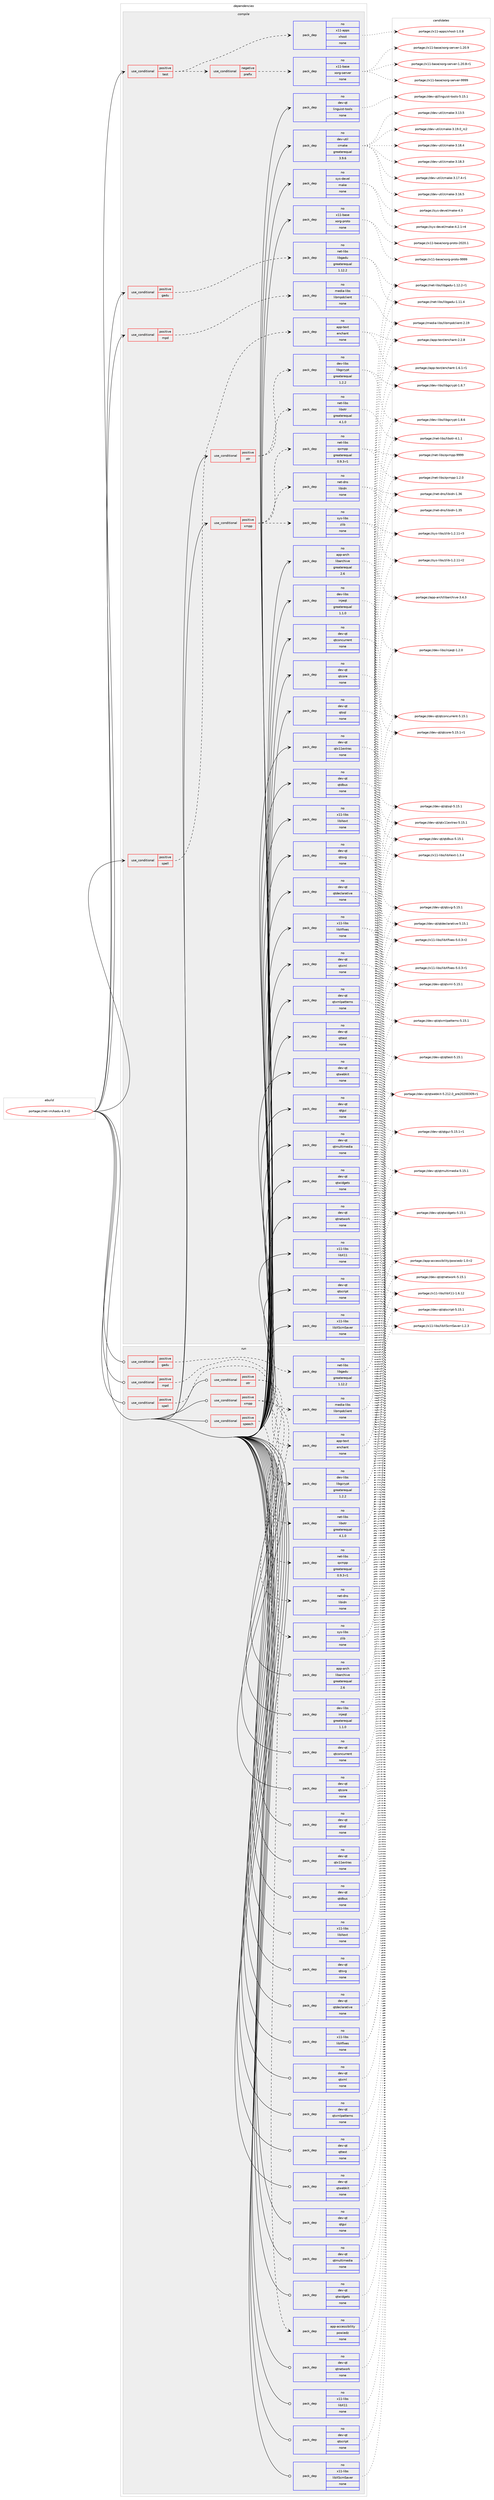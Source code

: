 digraph prolog {

# *************
# Graph options
# *************

newrank=true;
concentrate=true;
compound=true;
graph [rankdir=LR,fontname=Helvetica,fontsize=10,ranksep=1.5];#, ranksep=2.5, nodesep=0.2];
edge  [arrowhead=vee];
node  [fontname=Helvetica,fontsize=10];

# **********
# The ebuild
# **********

subgraph cluster_leftcol {
color=gray;
rank=same;
label=<<i>ebuild</i>>;
id [label="portage://net-im/kadu-4.3-r2", color=red, width=4, href="../net-im/kadu-4.3-r2.svg"];
}

# ****************
# The dependencies
# ****************

subgraph cluster_midcol {
color=gray;
label=<<i>dependencies</i>>;
subgraph cluster_compile {
fillcolor="#eeeeee";
style=filled;
label=<<i>compile</i>>;
subgraph cond730 {
dependency4043 [label=<<TABLE BORDER="0" CELLBORDER="1" CELLSPACING="0" CELLPADDING="4"><TR><TD ROWSPAN="3" CELLPADDING="10">use_conditional</TD></TR><TR><TD>positive</TD></TR><TR><TD>gadu</TD></TR></TABLE>>, shape=none, color=red];
subgraph pack3276 {
dependency4044 [label=<<TABLE BORDER="0" CELLBORDER="1" CELLSPACING="0" CELLPADDING="4" WIDTH="220"><TR><TD ROWSPAN="6" CELLPADDING="30">pack_dep</TD></TR><TR><TD WIDTH="110">no</TD></TR><TR><TD>net-libs</TD></TR><TR><TD>libgadu</TD></TR><TR><TD>greaterequal</TD></TR><TR><TD>1.12.2</TD></TR></TABLE>>, shape=none, color=blue];
}
dependency4043:e -> dependency4044:w [weight=20,style="dashed",arrowhead="vee"];
}
id:e -> dependency4043:w [weight=20,style="solid",arrowhead="vee"];
subgraph cond731 {
dependency4045 [label=<<TABLE BORDER="0" CELLBORDER="1" CELLSPACING="0" CELLPADDING="4"><TR><TD ROWSPAN="3" CELLPADDING="10">use_conditional</TD></TR><TR><TD>positive</TD></TR><TR><TD>mpd</TD></TR></TABLE>>, shape=none, color=red];
subgraph pack3277 {
dependency4046 [label=<<TABLE BORDER="0" CELLBORDER="1" CELLSPACING="0" CELLPADDING="4" WIDTH="220"><TR><TD ROWSPAN="6" CELLPADDING="30">pack_dep</TD></TR><TR><TD WIDTH="110">no</TD></TR><TR><TD>media-libs</TD></TR><TR><TD>libmpdclient</TD></TR><TR><TD>none</TD></TR><TR><TD></TD></TR></TABLE>>, shape=none, color=blue];
}
dependency4045:e -> dependency4046:w [weight=20,style="dashed",arrowhead="vee"];
}
id:e -> dependency4045:w [weight=20,style="solid",arrowhead="vee"];
subgraph cond732 {
dependency4047 [label=<<TABLE BORDER="0" CELLBORDER="1" CELLSPACING="0" CELLPADDING="4"><TR><TD ROWSPAN="3" CELLPADDING="10">use_conditional</TD></TR><TR><TD>positive</TD></TR><TR><TD>otr</TD></TR></TABLE>>, shape=none, color=red];
subgraph pack3278 {
dependency4048 [label=<<TABLE BORDER="0" CELLBORDER="1" CELLSPACING="0" CELLPADDING="4" WIDTH="220"><TR><TD ROWSPAN="6" CELLPADDING="30">pack_dep</TD></TR><TR><TD WIDTH="110">no</TD></TR><TR><TD>dev-libs</TD></TR><TR><TD>libgcrypt</TD></TR><TR><TD>greaterequal</TD></TR><TR><TD>1.2.2</TD></TR></TABLE>>, shape=none, color=blue];
}
dependency4047:e -> dependency4048:w [weight=20,style="dashed",arrowhead="vee"];
subgraph pack3279 {
dependency4049 [label=<<TABLE BORDER="0" CELLBORDER="1" CELLSPACING="0" CELLPADDING="4" WIDTH="220"><TR><TD ROWSPAN="6" CELLPADDING="30">pack_dep</TD></TR><TR><TD WIDTH="110">no</TD></TR><TR><TD>net-libs</TD></TR><TR><TD>libotr</TD></TR><TR><TD>greaterequal</TD></TR><TR><TD>4.1.0</TD></TR></TABLE>>, shape=none, color=blue];
}
dependency4047:e -> dependency4049:w [weight=20,style="dashed",arrowhead="vee"];
}
id:e -> dependency4047:w [weight=20,style="solid",arrowhead="vee"];
subgraph cond733 {
dependency4050 [label=<<TABLE BORDER="0" CELLBORDER="1" CELLSPACING="0" CELLPADDING="4"><TR><TD ROWSPAN="3" CELLPADDING="10">use_conditional</TD></TR><TR><TD>positive</TD></TR><TR><TD>spell</TD></TR></TABLE>>, shape=none, color=red];
subgraph pack3280 {
dependency4051 [label=<<TABLE BORDER="0" CELLBORDER="1" CELLSPACING="0" CELLPADDING="4" WIDTH="220"><TR><TD ROWSPAN="6" CELLPADDING="30">pack_dep</TD></TR><TR><TD WIDTH="110">no</TD></TR><TR><TD>app-text</TD></TR><TR><TD>enchant</TD></TR><TR><TD>none</TD></TR><TR><TD></TD></TR></TABLE>>, shape=none, color=blue];
}
dependency4050:e -> dependency4051:w [weight=20,style="dashed",arrowhead="vee"];
}
id:e -> dependency4050:w [weight=20,style="solid",arrowhead="vee"];
subgraph cond734 {
dependency4052 [label=<<TABLE BORDER="0" CELLBORDER="1" CELLSPACING="0" CELLPADDING="4"><TR><TD ROWSPAN="3" CELLPADDING="10">use_conditional</TD></TR><TR><TD>positive</TD></TR><TR><TD>test</TD></TR></TABLE>>, shape=none, color=red];
subgraph cond735 {
dependency4053 [label=<<TABLE BORDER="0" CELLBORDER="1" CELLSPACING="0" CELLPADDING="4"><TR><TD ROWSPAN="3" CELLPADDING="10">use_conditional</TD></TR><TR><TD>negative</TD></TR><TR><TD>prefix</TD></TR></TABLE>>, shape=none, color=red];
subgraph pack3281 {
dependency4054 [label=<<TABLE BORDER="0" CELLBORDER="1" CELLSPACING="0" CELLPADDING="4" WIDTH="220"><TR><TD ROWSPAN="6" CELLPADDING="30">pack_dep</TD></TR><TR><TD WIDTH="110">no</TD></TR><TR><TD>x11-base</TD></TR><TR><TD>xorg-server</TD></TR><TR><TD>none</TD></TR><TR><TD></TD></TR></TABLE>>, shape=none, color=blue];
}
dependency4053:e -> dependency4054:w [weight=20,style="dashed",arrowhead="vee"];
}
dependency4052:e -> dependency4053:w [weight=20,style="dashed",arrowhead="vee"];
subgraph pack3282 {
dependency4055 [label=<<TABLE BORDER="0" CELLBORDER="1" CELLSPACING="0" CELLPADDING="4" WIDTH="220"><TR><TD ROWSPAN="6" CELLPADDING="30">pack_dep</TD></TR><TR><TD WIDTH="110">no</TD></TR><TR><TD>x11-apps</TD></TR><TR><TD>xhost</TD></TR><TR><TD>none</TD></TR><TR><TD></TD></TR></TABLE>>, shape=none, color=blue];
}
dependency4052:e -> dependency4055:w [weight=20,style="dashed",arrowhead="vee"];
}
id:e -> dependency4052:w [weight=20,style="solid",arrowhead="vee"];
subgraph cond736 {
dependency4056 [label=<<TABLE BORDER="0" CELLBORDER="1" CELLSPACING="0" CELLPADDING="4"><TR><TD ROWSPAN="3" CELLPADDING="10">use_conditional</TD></TR><TR><TD>positive</TD></TR><TR><TD>xmpp</TD></TR></TABLE>>, shape=none, color=red];
subgraph pack3283 {
dependency4057 [label=<<TABLE BORDER="0" CELLBORDER="1" CELLSPACING="0" CELLPADDING="4" WIDTH="220"><TR><TD ROWSPAN="6" CELLPADDING="30">pack_dep</TD></TR><TR><TD WIDTH="110">no</TD></TR><TR><TD>net-dns</TD></TR><TR><TD>libidn</TD></TR><TR><TD>none</TD></TR><TR><TD></TD></TR></TABLE>>, shape=none, color=blue];
}
dependency4056:e -> dependency4057:w [weight=20,style="dashed",arrowhead="vee"];
subgraph pack3284 {
dependency4058 [label=<<TABLE BORDER="0" CELLBORDER="1" CELLSPACING="0" CELLPADDING="4" WIDTH="220"><TR><TD ROWSPAN="6" CELLPADDING="30">pack_dep</TD></TR><TR><TD WIDTH="110">no</TD></TR><TR><TD>net-libs</TD></TR><TR><TD>qxmpp</TD></TR><TR><TD>greaterequal</TD></TR><TR><TD>0.9.3-r1</TD></TR></TABLE>>, shape=none, color=blue];
}
dependency4056:e -> dependency4058:w [weight=20,style="dashed",arrowhead="vee"];
subgraph pack3285 {
dependency4059 [label=<<TABLE BORDER="0" CELLBORDER="1" CELLSPACING="0" CELLPADDING="4" WIDTH="220"><TR><TD ROWSPAN="6" CELLPADDING="30">pack_dep</TD></TR><TR><TD WIDTH="110">no</TD></TR><TR><TD>sys-libs</TD></TR><TR><TD>zlib</TD></TR><TR><TD>none</TD></TR><TR><TD></TD></TR></TABLE>>, shape=none, color=blue];
}
dependency4056:e -> dependency4059:w [weight=20,style="dashed",arrowhead="vee"];
}
id:e -> dependency4056:w [weight=20,style="solid",arrowhead="vee"];
subgraph pack3286 {
dependency4060 [label=<<TABLE BORDER="0" CELLBORDER="1" CELLSPACING="0" CELLPADDING="4" WIDTH="220"><TR><TD ROWSPAN="6" CELLPADDING="30">pack_dep</TD></TR><TR><TD WIDTH="110">no</TD></TR><TR><TD>app-arch</TD></TR><TR><TD>libarchive</TD></TR><TR><TD>greaterequal</TD></TR><TR><TD>2.6</TD></TR></TABLE>>, shape=none, color=blue];
}
id:e -> dependency4060:w [weight=20,style="solid",arrowhead="vee"];
subgraph pack3287 {
dependency4061 [label=<<TABLE BORDER="0" CELLBORDER="1" CELLSPACING="0" CELLPADDING="4" WIDTH="220"><TR><TD ROWSPAN="6" CELLPADDING="30">pack_dep</TD></TR><TR><TD WIDTH="110">no</TD></TR><TR><TD>dev-libs</TD></TR><TR><TD>injeqt</TD></TR><TR><TD>greaterequal</TD></TR><TR><TD>1.1.0</TD></TR></TABLE>>, shape=none, color=blue];
}
id:e -> dependency4061:w [weight=20,style="solid",arrowhead="vee"];
subgraph pack3288 {
dependency4062 [label=<<TABLE BORDER="0" CELLBORDER="1" CELLSPACING="0" CELLPADDING="4" WIDTH="220"><TR><TD ROWSPAN="6" CELLPADDING="30">pack_dep</TD></TR><TR><TD WIDTH="110">no</TD></TR><TR><TD>dev-qt</TD></TR><TR><TD>linguist-tools</TD></TR><TR><TD>none</TD></TR><TR><TD></TD></TR></TABLE>>, shape=none, color=blue];
}
id:e -> dependency4062:w [weight=20,style="solid",arrowhead="vee"];
subgraph pack3289 {
dependency4063 [label=<<TABLE BORDER="0" CELLBORDER="1" CELLSPACING="0" CELLPADDING="4" WIDTH="220"><TR><TD ROWSPAN="6" CELLPADDING="30">pack_dep</TD></TR><TR><TD WIDTH="110">no</TD></TR><TR><TD>dev-qt</TD></TR><TR><TD>qtconcurrent</TD></TR><TR><TD>none</TD></TR><TR><TD></TD></TR></TABLE>>, shape=none, color=blue];
}
id:e -> dependency4063:w [weight=20,style="solid",arrowhead="vee"];
subgraph pack3290 {
dependency4064 [label=<<TABLE BORDER="0" CELLBORDER="1" CELLSPACING="0" CELLPADDING="4" WIDTH="220"><TR><TD ROWSPAN="6" CELLPADDING="30">pack_dep</TD></TR><TR><TD WIDTH="110">no</TD></TR><TR><TD>dev-qt</TD></TR><TR><TD>qtcore</TD></TR><TR><TD>none</TD></TR><TR><TD></TD></TR></TABLE>>, shape=none, color=blue];
}
id:e -> dependency4064:w [weight=20,style="solid",arrowhead="vee"];
subgraph pack3291 {
dependency4065 [label=<<TABLE BORDER="0" CELLBORDER="1" CELLSPACING="0" CELLPADDING="4" WIDTH="220"><TR><TD ROWSPAN="6" CELLPADDING="30">pack_dep</TD></TR><TR><TD WIDTH="110">no</TD></TR><TR><TD>dev-qt</TD></TR><TR><TD>qtdbus</TD></TR><TR><TD>none</TD></TR><TR><TD></TD></TR></TABLE>>, shape=none, color=blue];
}
id:e -> dependency4065:w [weight=20,style="solid",arrowhead="vee"];
subgraph pack3292 {
dependency4066 [label=<<TABLE BORDER="0" CELLBORDER="1" CELLSPACING="0" CELLPADDING="4" WIDTH="220"><TR><TD ROWSPAN="6" CELLPADDING="30">pack_dep</TD></TR><TR><TD WIDTH="110">no</TD></TR><TR><TD>dev-qt</TD></TR><TR><TD>qtdeclarative</TD></TR><TR><TD>none</TD></TR><TR><TD></TD></TR></TABLE>>, shape=none, color=blue];
}
id:e -> dependency4066:w [weight=20,style="solid",arrowhead="vee"];
subgraph pack3293 {
dependency4067 [label=<<TABLE BORDER="0" CELLBORDER="1" CELLSPACING="0" CELLPADDING="4" WIDTH="220"><TR><TD ROWSPAN="6" CELLPADDING="30">pack_dep</TD></TR><TR><TD WIDTH="110">no</TD></TR><TR><TD>dev-qt</TD></TR><TR><TD>qtgui</TD></TR><TR><TD>none</TD></TR><TR><TD></TD></TR></TABLE>>, shape=none, color=blue];
}
id:e -> dependency4067:w [weight=20,style="solid",arrowhead="vee"];
subgraph pack3294 {
dependency4068 [label=<<TABLE BORDER="0" CELLBORDER="1" CELLSPACING="0" CELLPADDING="4" WIDTH="220"><TR><TD ROWSPAN="6" CELLPADDING="30">pack_dep</TD></TR><TR><TD WIDTH="110">no</TD></TR><TR><TD>dev-qt</TD></TR><TR><TD>qtmultimedia</TD></TR><TR><TD>none</TD></TR><TR><TD></TD></TR></TABLE>>, shape=none, color=blue];
}
id:e -> dependency4068:w [weight=20,style="solid",arrowhead="vee"];
subgraph pack3295 {
dependency4069 [label=<<TABLE BORDER="0" CELLBORDER="1" CELLSPACING="0" CELLPADDING="4" WIDTH="220"><TR><TD ROWSPAN="6" CELLPADDING="30">pack_dep</TD></TR><TR><TD WIDTH="110">no</TD></TR><TR><TD>dev-qt</TD></TR><TR><TD>qtnetwork</TD></TR><TR><TD>none</TD></TR><TR><TD></TD></TR></TABLE>>, shape=none, color=blue];
}
id:e -> dependency4069:w [weight=20,style="solid",arrowhead="vee"];
subgraph pack3296 {
dependency4070 [label=<<TABLE BORDER="0" CELLBORDER="1" CELLSPACING="0" CELLPADDING="4" WIDTH="220"><TR><TD ROWSPAN="6" CELLPADDING="30">pack_dep</TD></TR><TR><TD WIDTH="110">no</TD></TR><TR><TD>dev-qt</TD></TR><TR><TD>qtscript</TD></TR><TR><TD>none</TD></TR><TR><TD></TD></TR></TABLE>>, shape=none, color=blue];
}
id:e -> dependency4070:w [weight=20,style="solid",arrowhead="vee"];
subgraph pack3297 {
dependency4071 [label=<<TABLE BORDER="0" CELLBORDER="1" CELLSPACING="0" CELLPADDING="4" WIDTH="220"><TR><TD ROWSPAN="6" CELLPADDING="30">pack_dep</TD></TR><TR><TD WIDTH="110">no</TD></TR><TR><TD>dev-qt</TD></TR><TR><TD>qtsql</TD></TR><TR><TD>none</TD></TR><TR><TD></TD></TR></TABLE>>, shape=none, color=blue];
}
id:e -> dependency4071:w [weight=20,style="solid",arrowhead="vee"];
subgraph pack3298 {
dependency4072 [label=<<TABLE BORDER="0" CELLBORDER="1" CELLSPACING="0" CELLPADDING="4" WIDTH="220"><TR><TD ROWSPAN="6" CELLPADDING="30">pack_dep</TD></TR><TR><TD WIDTH="110">no</TD></TR><TR><TD>dev-qt</TD></TR><TR><TD>qtsvg</TD></TR><TR><TD>none</TD></TR><TR><TD></TD></TR></TABLE>>, shape=none, color=blue];
}
id:e -> dependency4072:w [weight=20,style="solid",arrowhead="vee"];
subgraph pack3299 {
dependency4073 [label=<<TABLE BORDER="0" CELLBORDER="1" CELLSPACING="0" CELLPADDING="4" WIDTH="220"><TR><TD ROWSPAN="6" CELLPADDING="30">pack_dep</TD></TR><TR><TD WIDTH="110">no</TD></TR><TR><TD>dev-qt</TD></TR><TR><TD>qttest</TD></TR><TR><TD>none</TD></TR><TR><TD></TD></TR></TABLE>>, shape=none, color=blue];
}
id:e -> dependency4073:w [weight=20,style="solid",arrowhead="vee"];
subgraph pack3300 {
dependency4074 [label=<<TABLE BORDER="0" CELLBORDER="1" CELLSPACING="0" CELLPADDING="4" WIDTH="220"><TR><TD ROWSPAN="6" CELLPADDING="30">pack_dep</TD></TR><TR><TD WIDTH="110">no</TD></TR><TR><TD>dev-qt</TD></TR><TR><TD>qtwebkit</TD></TR><TR><TD>none</TD></TR><TR><TD></TD></TR></TABLE>>, shape=none, color=blue];
}
id:e -> dependency4074:w [weight=20,style="solid",arrowhead="vee"];
subgraph pack3301 {
dependency4075 [label=<<TABLE BORDER="0" CELLBORDER="1" CELLSPACING="0" CELLPADDING="4" WIDTH="220"><TR><TD ROWSPAN="6" CELLPADDING="30">pack_dep</TD></TR><TR><TD WIDTH="110">no</TD></TR><TR><TD>dev-qt</TD></TR><TR><TD>qtwidgets</TD></TR><TR><TD>none</TD></TR><TR><TD></TD></TR></TABLE>>, shape=none, color=blue];
}
id:e -> dependency4075:w [weight=20,style="solid",arrowhead="vee"];
subgraph pack3302 {
dependency4076 [label=<<TABLE BORDER="0" CELLBORDER="1" CELLSPACING="0" CELLPADDING="4" WIDTH="220"><TR><TD ROWSPAN="6" CELLPADDING="30">pack_dep</TD></TR><TR><TD WIDTH="110">no</TD></TR><TR><TD>dev-qt</TD></TR><TR><TD>qtx11extras</TD></TR><TR><TD>none</TD></TR><TR><TD></TD></TR></TABLE>>, shape=none, color=blue];
}
id:e -> dependency4076:w [weight=20,style="solid",arrowhead="vee"];
subgraph pack3303 {
dependency4077 [label=<<TABLE BORDER="0" CELLBORDER="1" CELLSPACING="0" CELLPADDING="4" WIDTH="220"><TR><TD ROWSPAN="6" CELLPADDING="30">pack_dep</TD></TR><TR><TD WIDTH="110">no</TD></TR><TR><TD>dev-qt</TD></TR><TR><TD>qtxml</TD></TR><TR><TD>none</TD></TR><TR><TD></TD></TR></TABLE>>, shape=none, color=blue];
}
id:e -> dependency4077:w [weight=20,style="solid",arrowhead="vee"];
subgraph pack3304 {
dependency4078 [label=<<TABLE BORDER="0" CELLBORDER="1" CELLSPACING="0" CELLPADDING="4" WIDTH="220"><TR><TD ROWSPAN="6" CELLPADDING="30">pack_dep</TD></TR><TR><TD WIDTH="110">no</TD></TR><TR><TD>dev-qt</TD></TR><TR><TD>qtxmlpatterns</TD></TR><TR><TD>none</TD></TR><TR><TD></TD></TR></TABLE>>, shape=none, color=blue];
}
id:e -> dependency4078:w [weight=20,style="solid",arrowhead="vee"];
subgraph pack3305 {
dependency4079 [label=<<TABLE BORDER="0" CELLBORDER="1" CELLSPACING="0" CELLPADDING="4" WIDTH="220"><TR><TD ROWSPAN="6" CELLPADDING="30">pack_dep</TD></TR><TR><TD WIDTH="110">no</TD></TR><TR><TD>dev-util</TD></TR><TR><TD>cmake</TD></TR><TR><TD>greaterequal</TD></TR><TR><TD>3.9.6</TD></TR></TABLE>>, shape=none, color=blue];
}
id:e -> dependency4079:w [weight=20,style="solid",arrowhead="vee"];
subgraph pack3306 {
dependency4080 [label=<<TABLE BORDER="0" CELLBORDER="1" CELLSPACING="0" CELLPADDING="4" WIDTH="220"><TR><TD ROWSPAN="6" CELLPADDING="30">pack_dep</TD></TR><TR><TD WIDTH="110">no</TD></TR><TR><TD>sys-devel</TD></TR><TR><TD>make</TD></TR><TR><TD>none</TD></TR><TR><TD></TD></TR></TABLE>>, shape=none, color=blue];
}
id:e -> dependency4080:w [weight=20,style="solid",arrowhead="vee"];
subgraph pack3307 {
dependency4081 [label=<<TABLE BORDER="0" CELLBORDER="1" CELLSPACING="0" CELLPADDING="4" WIDTH="220"><TR><TD ROWSPAN="6" CELLPADDING="30">pack_dep</TD></TR><TR><TD WIDTH="110">no</TD></TR><TR><TD>x11-base</TD></TR><TR><TD>xorg-proto</TD></TR><TR><TD>none</TD></TR><TR><TD></TD></TR></TABLE>>, shape=none, color=blue];
}
id:e -> dependency4081:w [weight=20,style="solid",arrowhead="vee"];
subgraph pack3308 {
dependency4082 [label=<<TABLE BORDER="0" CELLBORDER="1" CELLSPACING="0" CELLPADDING="4" WIDTH="220"><TR><TD ROWSPAN="6" CELLPADDING="30">pack_dep</TD></TR><TR><TD WIDTH="110">no</TD></TR><TR><TD>x11-libs</TD></TR><TR><TD>libX11</TD></TR><TR><TD>none</TD></TR><TR><TD></TD></TR></TABLE>>, shape=none, color=blue];
}
id:e -> dependency4082:w [weight=20,style="solid",arrowhead="vee"];
subgraph pack3309 {
dependency4083 [label=<<TABLE BORDER="0" CELLBORDER="1" CELLSPACING="0" CELLPADDING="4" WIDTH="220"><TR><TD ROWSPAN="6" CELLPADDING="30">pack_dep</TD></TR><TR><TD WIDTH="110">no</TD></TR><TR><TD>x11-libs</TD></TR><TR><TD>libXScrnSaver</TD></TR><TR><TD>none</TD></TR><TR><TD></TD></TR></TABLE>>, shape=none, color=blue];
}
id:e -> dependency4083:w [weight=20,style="solid",arrowhead="vee"];
subgraph pack3310 {
dependency4084 [label=<<TABLE BORDER="0" CELLBORDER="1" CELLSPACING="0" CELLPADDING="4" WIDTH="220"><TR><TD ROWSPAN="6" CELLPADDING="30">pack_dep</TD></TR><TR><TD WIDTH="110">no</TD></TR><TR><TD>x11-libs</TD></TR><TR><TD>libXext</TD></TR><TR><TD>none</TD></TR><TR><TD></TD></TR></TABLE>>, shape=none, color=blue];
}
id:e -> dependency4084:w [weight=20,style="solid",arrowhead="vee"];
subgraph pack3311 {
dependency4085 [label=<<TABLE BORDER="0" CELLBORDER="1" CELLSPACING="0" CELLPADDING="4" WIDTH="220"><TR><TD ROWSPAN="6" CELLPADDING="30">pack_dep</TD></TR><TR><TD WIDTH="110">no</TD></TR><TR><TD>x11-libs</TD></TR><TR><TD>libXfixes</TD></TR><TR><TD>none</TD></TR><TR><TD></TD></TR></TABLE>>, shape=none, color=blue];
}
id:e -> dependency4085:w [weight=20,style="solid",arrowhead="vee"];
}
subgraph cluster_compileandrun {
fillcolor="#eeeeee";
style=filled;
label=<<i>compile and run</i>>;
}
subgraph cluster_run {
fillcolor="#eeeeee";
style=filled;
label=<<i>run</i>>;
subgraph cond737 {
dependency4086 [label=<<TABLE BORDER="0" CELLBORDER="1" CELLSPACING="0" CELLPADDING="4"><TR><TD ROWSPAN="3" CELLPADDING="10">use_conditional</TD></TR><TR><TD>positive</TD></TR><TR><TD>gadu</TD></TR></TABLE>>, shape=none, color=red];
subgraph pack3312 {
dependency4087 [label=<<TABLE BORDER="0" CELLBORDER="1" CELLSPACING="0" CELLPADDING="4" WIDTH="220"><TR><TD ROWSPAN="6" CELLPADDING="30">pack_dep</TD></TR><TR><TD WIDTH="110">no</TD></TR><TR><TD>net-libs</TD></TR><TR><TD>libgadu</TD></TR><TR><TD>greaterequal</TD></TR><TR><TD>1.12.2</TD></TR></TABLE>>, shape=none, color=blue];
}
dependency4086:e -> dependency4087:w [weight=20,style="dashed",arrowhead="vee"];
}
id:e -> dependency4086:w [weight=20,style="solid",arrowhead="odot"];
subgraph cond738 {
dependency4088 [label=<<TABLE BORDER="0" CELLBORDER="1" CELLSPACING="0" CELLPADDING="4"><TR><TD ROWSPAN="3" CELLPADDING="10">use_conditional</TD></TR><TR><TD>positive</TD></TR><TR><TD>mpd</TD></TR></TABLE>>, shape=none, color=red];
subgraph pack3313 {
dependency4089 [label=<<TABLE BORDER="0" CELLBORDER="1" CELLSPACING="0" CELLPADDING="4" WIDTH="220"><TR><TD ROWSPAN="6" CELLPADDING="30">pack_dep</TD></TR><TR><TD WIDTH="110">no</TD></TR><TR><TD>media-libs</TD></TR><TR><TD>libmpdclient</TD></TR><TR><TD>none</TD></TR><TR><TD></TD></TR></TABLE>>, shape=none, color=blue];
}
dependency4088:e -> dependency4089:w [weight=20,style="dashed",arrowhead="vee"];
}
id:e -> dependency4088:w [weight=20,style="solid",arrowhead="odot"];
subgraph cond739 {
dependency4090 [label=<<TABLE BORDER="0" CELLBORDER="1" CELLSPACING="0" CELLPADDING="4"><TR><TD ROWSPAN="3" CELLPADDING="10">use_conditional</TD></TR><TR><TD>positive</TD></TR><TR><TD>otr</TD></TR></TABLE>>, shape=none, color=red];
subgraph pack3314 {
dependency4091 [label=<<TABLE BORDER="0" CELLBORDER="1" CELLSPACING="0" CELLPADDING="4" WIDTH="220"><TR><TD ROWSPAN="6" CELLPADDING="30">pack_dep</TD></TR><TR><TD WIDTH="110">no</TD></TR><TR><TD>dev-libs</TD></TR><TR><TD>libgcrypt</TD></TR><TR><TD>greaterequal</TD></TR><TR><TD>1.2.2</TD></TR></TABLE>>, shape=none, color=blue];
}
dependency4090:e -> dependency4091:w [weight=20,style="dashed",arrowhead="vee"];
subgraph pack3315 {
dependency4092 [label=<<TABLE BORDER="0" CELLBORDER="1" CELLSPACING="0" CELLPADDING="4" WIDTH="220"><TR><TD ROWSPAN="6" CELLPADDING="30">pack_dep</TD></TR><TR><TD WIDTH="110">no</TD></TR><TR><TD>net-libs</TD></TR><TR><TD>libotr</TD></TR><TR><TD>greaterequal</TD></TR><TR><TD>4.1.0</TD></TR></TABLE>>, shape=none, color=blue];
}
dependency4090:e -> dependency4092:w [weight=20,style="dashed",arrowhead="vee"];
}
id:e -> dependency4090:w [weight=20,style="solid",arrowhead="odot"];
subgraph cond740 {
dependency4093 [label=<<TABLE BORDER="0" CELLBORDER="1" CELLSPACING="0" CELLPADDING="4"><TR><TD ROWSPAN="3" CELLPADDING="10">use_conditional</TD></TR><TR><TD>positive</TD></TR><TR><TD>speech</TD></TR></TABLE>>, shape=none, color=red];
subgraph pack3316 {
dependency4094 [label=<<TABLE BORDER="0" CELLBORDER="1" CELLSPACING="0" CELLPADDING="4" WIDTH="220"><TR><TD ROWSPAN="6" CELLPADDING="30">pack_dep</TD></TR><TR><TD WIDTH="110">no</TD></TR><TR><TD>app-accessibility</TD></TR><TR><TD>powiedz</TD></TR><TR><TD>none</TD></TR><TR><TD></TD></TR></TABLE>>, shape=none, color=blue];
}
dependency4093:e -> dependency4094:w [weight=20,style="dashed",arrowhead="vee"];
}
id:e -> dependency4093:w [weight=20,style="solid",arrowhead="odot"];
subgraph cond741 {
dependency4095 [label=<<TABLE BORDER="0" CELLBORDER="1" CELLSPACING="0" CELLPADDING="4"><TR><TD ROWSPAN="3" CELLPADDING="10">use_conditional</TD></TR><TR><TD>positive</TD></TR><TR><TD>spell</TD></TR></TABLE>>, shape=none, color=red];
subgraph pack3317 {
dependency4096 [label=<<TABLE BORDER="0" CELLBORDER="1" CELLSPACING="0" CELLPADDING="4" WIDTH="220"><TR><TD ROWSPAN="6" CELLPADDING="30">pack_dep</TD></TR><TR><TD WIDTH="110">no</TD></TR><TR><TD>app-text</TD></TR><TR><TD>enchant</TD></TR><TR><TD>none</TD></TR><TR><TD></TD></TR></TABLE>>, shape=none, color=blue];
}
dependency4095:e -> dependency4096:w [weight=20,style="dashed",arrowhead="vee"];
}
id:e -> dependency4095:w [weight=20,style="solid",arrowhead="odot"];
subgraph cond742 {
dependency4097 [label=<<TABLE BORDER="0" CELLBORDER="1" CELLSPACING="0" CELLPADDING="4"><TR><TD ROWSPAN="3" CELLPADDING="10">use_conditional</TD></TR><TR><TD>positive</TD></TR><TR><TD>xmpp</TD></TR></TABLE>>, shape=none, color=red];
subgraph pack3318 {
dependency4098 [label=<<TABLE BORDER="0" CELLBORDER="1" CELLSPACING="0" CELLPADDING="4" WIDTH="220"><TR><TD ROWSPAN="6" CELLPADDING="30">pack_dep</TD></TR><TR><TD WIDTH="110">no</TD></TR><TR><TD>net-dns</TD></TR><TR><TD>libidn</TD></TR><TR><TD>none</TD></TR><TR><TD></TD></TR></TABLE>>, shape=none, color=blue];
}
dependency4097:e -> dependency4098:w [weight=20,style="dashed",arrowhead="vee"];
subgraph pack3319 {
dependency4099 [label=<<TABLE BORDER="0" CELLBORDER="1" CELLSPACING="0" CELLPADDING="4" WIDTH="220"><TR><TD ROWSPAN="6" CELLPADDING="30">pack_dep</TD></TR><TR><TD WIDTH="110">no</TD></TR><TR><TD>net-libs</TD></TR><TR><TD>qxmpp</TD></TR><TR><TD>greaterequal</TD></TR><TR><TD>0.9.3-r1</TD></TR></TABLE>>, shape=none, color=blue];
}
dependency4097:e -> dependency4099:w [weight=20,style="dashed",arrowhead="vee"];
subgraph pack3320 {
dependency4100 [label=<<TABLE BORDER="0" CELLBORDER="1" CELLSPACING="0" CELLPADDING="4" WIDTH="220"><TR><TD ROWSPAN="6" CELLPADDING="30">pack_dep</TD></TR><TR><TD WIDTH="110">no</TD></TR><TR><TD>sys-libs</TD></TR><TR><TD>zlib</TD></TR><TR><TD>none</TD></TR><TR><TD></TD></TR></TABLE>>, shape=none, color=blue];
}
dependency4097:e -> dependency4100:w [weight=20,style="dashed",arrowhead="vee"];
}
id:e -> dependency4097:w [weight=20,style="solid",arrowhead="odot"];
subgraph pack3321 {
dependency4101 [label=<<TABLE BORDER="0" CELLBORDER="1" CELLSPACING="0" CELLPADDING="4" WIDTH="220"><TR><TD ROWSPAN="6" CELLPADDING="30">pack_dep</TD></TR><TR><TD WIDTH="110">no</TD></TR><TR><TD>app-arch</TD></TR><TR><TD>libarchive</TD></TR><TR><TD>greaterequal</TD></TR><TR><TD>2.6</TD></TR></TABLE>>, shape=none, color=blue];
}
id:e -> dependency4101:w [weight=20,style="solid",arrowhead="odot"];
subgraph pack3322 {
dependency4102 [label=<<TABLE BORDER="0" CELLBORDER="1" CELLSPACING="0" CELLPADDING="4" WIDTH="220"><TR><TD ROWSPAN="6" CELLPADDING="30">pack_dep</TD></TR><TR><TD WIDTH="110">no</TD></TR><TR><TD>dev-libs</TD></TR><TR><TD>injeqt</TD></TR><TR><TD>greaterequal</TD></TR><TR><TD>1.1.0</TD></TR></TABLE>>, shape=none, color=blue];
}
id:e -> dependency4102:w [weight=20,style="solid",arrowhead="odot"];
subgraph pack3323 {
dependency4103 [label=<<TABLE BORDER="0" CELLBORDER="1" CELLSPACING="0" CELLPADDING="4" WIDTH="220"><TR><TD ROWSPAN="6" CELLPADDING="30">pack_dep</TD></TR><TR><TD WIDTH="110">no</TD></TR><TR><TD>dev-qt</TD></TR><TR><TD>qtconcurrent</TD></TR><TR><TD>none</TD></TR><TR><TD></TD></TR></TABLE>>, shape=none, color=blue];
}
id:e -> dependency4103:w [weight=20,style="solid",arrowhead="odot"];
subgraph pack3324 {
dependency4104 [label=<<TABLE BORDER="0" CELLBORDER="1" CELLSPACING="0" CELLPADDING="4" WIDTH="220"><TR><TD ROWSPAN="6" CELLPADDING="30">pack_dep</TD></TR><TR><TD WIDTH="110">no</TD></TR><TR><TD>dev-qt</TD></TR><TR><TD>qtcore</TD></TR><TR><TD>none</TD></TR><TR><TD></TD></TR></TABLE>>, shape=none, color=blue];
}
id:e -> dependency4104:w [weight=20,style="solid",arrowhead="odot"];
subgraph pack3325 {
dependency4105 [label=<<TABLE BORDER="0" CELLBORDER="1" CELLSPACING="0" CELLPADDING="4" WIDTH="220"><TR><TD ROWSPAN="6" CELLPADDING="30">pack_dep</TD></TR><TR><TD WIDTH="110">no</TD></TR><TR><TD>dev-qt</TD></TR><TR><TD>qtdbus</TD></TR><TR><TD>none</TD></TR><TR><TD></TD></TR></TABLE>>, shape=none, color=blue];
}
id:e -> dependency4105:w [weight=20,style="solid",arrowhead="odot"];
subgraph pack3326 {
dependency4106 [label=<<TABLE BORDER="0" CELLBORDER="1" CELLSPACING="0" CELLPADDING="4" WIDTH="220"><TR><TD ROWSPAN="6" CELLPADDING="30">pack_dep</TD></TR><TR><TD WIDTH="110">no</TD></TR><TR><TD>dev-qt</TD></TR><TR><TD>qtdeclarative</TD></TR><TR><TD>none</TD></TR><TR><TD></TD></TR></TABLE>>, shape=none, color=blue];
}
id:e -> dependency4106:w [weight=20,style="solid",arrowhead="odot"];
subgraph pack3327 {
dependency4107 [label=<<TABLE BORDER="0" CELLBORDER="1" CELLSPACING="0" CELLPADDING="4" WIDTH="220"><TR><TD ROWSPAN="6" CELLPADDING="30">pack_dep</TD></TR><TR><TD WIDTH="110">no</TD></TR><TR><TD>dev-qt</TD></TR><TR><TD>qtgui</TD></TR><TR><TD>none</TD></TR><TR><TD></TD></TR></TABLE>>, shape=none, color=blue];
}
id:e -> dependency4107:w [weight=20,style="solid",arrowhead="odot"];
subgraph pack3328 {
dependency4108 [label=<<TABLE BORDER="0" CELLBORDER="1" CELLSPACING="0" CELLPADDING="4" WIDTH="220"><TR><TD ROWSPAN="6" CELLPADDING="30">pack_dep</TD></TR><TR><TD WIDTH="110">no</TD></TR><TR><TD>dev-qt</TD></TR><TR><TD>qtmultimedia</TD></TR><TR><TD>none</TD></TR><TR><TD></TD></TR></TABLE>>, shape=none, color=blue];
}
id:e -> dependency4108:w [weight=20,style="solid",arrowhead="odot"];
subgraph pack3329 {
dependency4109 [label=<<TABLE BORDER="0" CELLBORDER="1" CELLSPACING="0" CELLPADDING="4" WIDTH="220"><TR><TD ROWSPAN="6" CELLPADDING="30">pack_dep</TD></TR><TR><TD WIDTH="110">no</TD></TR><TR><TD>dev-qt</TD></TR><TR><TD>qtnetwork</TD></TR><TR><TD>none</TD></TR><TR><TD></TD></TR></TABLE>>, shape=none, color=blue];
}
id:e -> dependency4109:w [weight=20,style="solid",arrowhead="odot"];
subgraph pack3330 {
dependency4110 [label=<<TABLE BORDER="0" CELLBORDER="1" CELLSPACING="0" CELLPADDING="4" WIDTH="220"><TR><TD ROWSPAN="6" CELLPADDING="30">pack_dep</TD></TR><TR><TD WIDTH="110">no</TD></TR><TR><TD>dev-qt</TD></TR><TR><TD>qtscript</TD></TR><TR><TD>none</TD></TR><TR><TD></TD></TR></TABLE>>, shape=none, color=blue];
}
id:e -> dependency4110:w [weight=20,style="solid",arrowhead="odot"];
subgraph pack3331 {
dependency4111 [label=<<TABLE BORDER="0" CELLBORDER="1" CELLSPACING="0" CELLPADDING="4" WIDTH="220"><TR><TD ROWSPAN="6" CELLPADDING="30">pack_dep</TD></TR><TR><TD WIDTH="110">no</TD></TR><TR><TD>dev-qt</TD></TR><TR><TD>qtsql</TD></TR><TR><TD>none</TD></TR><TR><TD></TD></TR></TABLE>>, shape=none, color=blue];
}
id:e -> dependency4111:w [weight=20,style="solid",arrowhead="odot"];
subgraph pack3332 {
dependency4112 [label=<<TABLE BORDER="0" CELLBORDER="1" CELLSPACING="0" CELLPADDING="4" WIDTH="220"><TR><TD ROWSPAN="6" CELLPADDING="30">pack_dep</TD></TR><TR><TD WIDTH="110">no</TD></TR><TR><TD>dev-qt</TD></TR><TR><TD>qtsvg</TD></TR><TR><TD>none</TD></TR><TR><TD></TD></TR></TABLE>>, shape=none, color=blue];
}
id:e -> dependency4112:w [weight=20,style="solid",arrowhead="odot"];
subgraph pack3333 {
dependency4113 [label=<<TABLE BORDER="0" CELLBORDER="1" CELLSPACING="0" CELLPADDING="4" WIDTH="220"><TR><TD ROWSPAN="6" CELLPADDING="30">pack_dep</TD></TR><TR><TD WIDTH="110">no</TD></TR><TR><TD>dev-qt</TD></TR><TR><TD>qttest</TD></TR><TR><TD>none</TD></TR><TR><TD></TD></TR></TABLE>>, shape=none, color=blue];
}
id:e -> dependency4113:w [weight=20,style="solid",arrowhead="odot"];
subgraph pack3334 {
dependency4114 [label=<<TABLE BORDER="0" CELLBORDER="1" CELLSPACING="0" CELLPADDING="4" WIDTH="220"><TR><TD ROWSPAN="6" CELLPADDING="30">pack_dep</TD></TR><TR><TD WIDTH="110">no</TD></TR><TR><TD>dev-qt</TD></TR><TR><TD>qtwebkit</TD></TR><TR><TD>none</TD></TR><TR><TD></TD></TR></TABLE>>, shape=none, color=blue];
}
id:e -> dependency4114:w [weight=20,style="solid",arrowhead="odot"];
subgraph pack3335 {
dependency4115 [label=<<TABLE BORDER="0" CELLBORDER="1" CELLSPACING="0" CELLPADDING="4" WIDTH="220"><TR><TD ROWSPAN="6" CELLPADDING="30">pack_dep</TD></TR><TR><TD WIDTH="110">no</TD></TR><TR><TD>dev-qt</TD></TR><TR><TD>qtwidgets</TD></TR><TR><TD>none</TD></TR><TR><TD></TD></TR></TABLE>>, shape=none, color=blue];
}
id:e -> dependency4115:w [weight=20,style="solid",arrowhead="odot"];
subgraph pack3336 {
dependency4116 [label=<<TABLE BORDER="0" CELLBORDER="1" CELLSPACING="0" CELLPADDING="4" WIDTH="220"><TR><TD ROWSPAN="6" CELLPADDING="30">pack_dep</TD></TR><TR><TD WIDTH="110">no</TD></TR><TR><TD>dev-qt</TD></TR><TR><TD>qtx11extras</TD></TR><TR><TD>none</TD></TR><TR><TD></TD></TR></TABLE>>, shape=none, color=blue];
}
id:e -> dependency4116:w [weight=20,style="solid",arrowhead="odot"];
subgraph pack3337 {
dependency4117 [label=<<TABLE BORDER="0" CELLBORDER="1" CELLSPACING="0" CELLPADDING="4" WIDTH="220"><TR><TD ROWSPAN="6" CELLPADDING="30">pack_dep</TD></TR><TR><TD WIDTH="110">no</TD></TR><TR><TD>dev-qt</TD></TR><TR><TD>qtxml</TD></TR><TR><TD>none</TD></TR><TR><TD></TD></TR></TABLE>>, shape=none, color=blue];
}
id:e -> dependency4117:w [weight=20,style="solid",arrowhead="odot"];
subgraph pack3338 {
dependency4118 [label=<<TABLE BORDER="0" CELLBORDER="1" CELLSPACING="0" CELLPADDING="4" WIDTH="220"><TR><TD ROWSPAN="6" CELLPADDING="30">pack_dep</TD></TR><TR><TD WIDTH="110">no</TD></TR><TR><TD>dev-qt</TD></TR><TR><TD>qtxmlpatterns</TD></TR><TR><TD>none</TD></TR><TR><TD></TD></TR></TABLE>>, shape=none, color=blue];
}
id:e -> dependency4118:w [weight=20,style="solid",arrowhead="odot"];
subgraph pack3339 {
dependency4119 [label=<<TABLE BORDER="0" CELLBORDER="1" CELLSPACING="0" CELLPADDING="4" WIDTH="220"><TR><TD ROWSPAN="6" CELLPADDING="30">pack_dep</TD></TR><TR><TD WIDTH="110">no</TD></TR><TR><TD>x11-libs</TD></TR><TR><TD>libX11</TD></TR><TR><TD>none</TD></TR><TR><TD></TD></TR></TABLE>>, shape=none, color=blue];
}
id:e -> dependency4119:w [weight=20,style="solid",arrowhead="odot"];
subgraph pack3340 {
dependency4120 [label=<<TABLE BORDER="0" CELLBORDER="1" CELLSPACING="0" CELLPADDING="4" WIDTH="220"><TR><TD ROWSPAN="6" CELLPADDING="30">pack_dep</TD></TR><TR><TD WIDTH="110">no</TD></TR><TR><TD>x11-libs</TD></TR><TR><TD>libXScrnSaver</TD></TR><TR><TD>none</TD></TR><TR><TD></TD></TR></TABLE>>, shape=none, color=blue];
}
id:e -> dependency4120:w [weight=20,style="solid",arrowhead="odot"];
subgraph pack3341 {
dependency4121 [label=<<TABLE BORDER="0" CELLBORDER="1" CELLSPACING="0" CELLPADDING="4" WIDTH="220"><TR><TD ROWSPAN="6" CELLPADDING="30">pack_dep</TD></TR><TR><TD WIDTH="110">no</TD></TR><TR><TD>x11-libs</TD></TR><TR><TD>libXext</TD></TR><TR><TD>none</TD></TR><TR><TD></TD></TR></TABLE>>, shape=none, color=blue];
}
id:e -> dependency4121:w [weight=20,style="solid",arrowhead="odot"];
subgraph pack3342 {
dependency4122 [label=<<TABLE BORDER="0" CELLBORDER="1" CELLSPACING="0" CELLPADDING="4" WIDTH="220"><TR><TD ROWSPAN="6" CELLPADDING="30">pack_dep</TD></TR><TR><TD WIDTH="110">no</TD></TR><TR><TD>x11-libs</TD></TR><TR><TD>libXfixes</TD></TR><TR><TD>none</TD></TR><TR><TD></TD></TR></TABLE>>, shape=none, color=blue];
}
id:e -> dependency4122:w [weight=20,style="solid",arrowhead="odot"];
}
}

# **************
# The candidates
# **************

subgraph cluster_choices {
rank=same;
color=gray;
label=<<i>candidates</i>>;

subgraph choice3276 {
color=black;
nodesep=1;
choice1101011164510810598115471081059810397100117454946495046504511449 [label="portage://net-libs/libgadu-1.12.2-r1", color=red, width=4,href="../net-libs/libgadu-1.12.2-r1.svg"];
choice110101116451081059811547108105981039710011745494649494652 [label="portage://net-libs/libgadu-1.11.4", color=red, width=4,href="../net-libs/libgadu-1.11.4.svg"];
dependency4044:e -> choice1101011164510810598115471081059810397100117454946495046504511449:w [style=dotted,weight="100"];
dependency4044:e -> choice110101116451081059811547108105981039710011745494649494652:w [style=dotted,weight="100"];
}
subgraph choice3277 {
color=black;
nodesep=1;
choice1091011001059745108105981154710810598109112100991081051011101164550464957 [label="portage://media-libs/libmpdclient-2.19", color=red, width=4,href="../media-libs/libmpdclient-2.19.svg"];
dependency4046:e -> choice1091011001059745108105981154710810598109112100991081051011101164550464957:w [style=dotted,weight="100"];
}
subgraph choice3278 {
color=black;
nodesep=1;
choice1001011184510810598115471081059810399114121112116454946564655 [label="portage://dev-libs/libgcrypt-1.8.7", color=red, width=4,href="../dev-libs/libgcrypt-1.8.7.svg"];
choice1001011184510810598115471081059810399114121112116454946564654 [label="portage://dev-libs/libgcrypt-1.8.6", color=red, width=4,href="../dev-libs/libgcrypt-1.8.6.svg"];
dependency4048:e -> choice1001011184510810598115471081059810399114121112116454946564655:w [style=dotted,weight="100"];
dependency4048:e -> choice1001011184510810598115471081059810399114121112116454946564654:w [style=dotted,weight="100"];
}
subgraph choice3279 {
color=black;
nodesep=1;
choice11010111645108105981154710810598111116114455246494649 [label="portage://net-libs/libotr-4.1.1", color=red, width=4,href="../net-libs/libotr-4.1.1.svg"];
dependency4049:e -> choice11010111645108105981154710810598111116114455246494649:w [style=dotted,weight="100"];
}
subgraph choice3280 {
color=black;
nodesep=1;
choice9711211245116101120116471011109910497110116455046504656 [label="portage://app-text/enchant-2.2.8", color=red, width=4,href="../app-text/enchant-2.2.8.svg"];
choice97112112451161011201164710111099104971101164549465446494511449 [label="portage://app-text/enchant-1.6.1-r1", color=red, width=4,href="../app-text/enchant-1.6.1-r1.svg"];
dependency4051:e -> choice9711211245116101120116471011109910497110116455046504656:w [style=dotted,weight="100"];
dependency4051:e -> choice97112112451161011201164710111099104971101164549465446494511449:w [style=dotted,weight="100"];
}
subgraph choice3281 {
color=black;
nodesep=1;
choice120494945989711510147120111114103451151011141181011144557575757 [label="portage://x11-base/xorg-server-9999", color=red, width=4,href="../x11-base/xorg-server-9999.svg"];
choice1204949459897115101471201111141034511510111411810111445494650484657 [label="portage://x11-base/xorg-server-1.20.9", color=red, width=4,href="../x11-base/xorg-server-1.20.9.svg"];
choice12049494598971151014712011111410345115101114118101114454946504846564511449 [label="portage://x11-base/xorg-server-1.20.8-r1", color=red, width=4,href="../x11-base/xorg-server-1.20.8-r1.svg"];
dependency4054:e -> choice120494945989711510147120111114103451151011141181011144557575757:w [style=dotted,weight="100"];
dependency4054:e -> choice1204949459897115101471201111141034511510111411810111445494650484657:w [style=dotted,weight="100"];
dependency4054:e -> choice12049494598971151014712011111410345115101114118101114454946504846564511449:w [style=dotted,weight="100"];
}
subgraph choice3282 {
color=black;
nodesep=1;
choice1204949459711211211547120104111115116454946484656 [label="portage://x11-apps/xhost-1.0.8", color=red, width=4,href="../x11-apps/xhost-1.0.8.svg"];
dependency4055:e -> choice1204949459711211211547120104111115116454946484656:w [style=dotted,weight="100"];
}
subgraph choice3283 {
color=black;
nodesep=1;
choice1101011164510011011547108105981051001104549465154 [label="portage://net-dns/libidn-1.36", color=red, width=4,href="../net-dns/libidn-1.36.svg"];
choice1101011164510011011547108105981051001104549465153 [label="portage://net-dns/libidn-1.35", color=red, width=4,href="../net-dns/libidn-1.35.svg"];
dependency4057:e -> choice1101011164510011011547108105981051001104549465154:w [style=dotted,weight="100"];
dependency4057:e -> choice1101011164510011011547108105981051001104549465153:w [style=dotted,weight="100"];
}
subgraph choice3284 {
color=black;
nodesep=1;
choice1101011164510810598115471131201091121124557575757 [label="portage://net-libs/qxmpp-9999", color=red, width=4,href="../net-libs/qxmpp-9999.svg"];
choice110101116451081059811547113120109112112454946504648 [label="portage://net-libs/qxmpp-1.2.0", color=red, width=4,href="../net-libs/qxmpp-1.2.0.svg"];
dependency4058:e -> choice1101011164510810598115471131201091121124557575757:w [style=dotted,weight="100"];
dependency4058:e -> choice110101116451081059811547113120109112112454946504648:w [style=dotted,weight="100"];
}
subgraph choice3285 {
color=black;
nodesep=1;
choice11512111545108105981154712210810598454946504649494511451 [label="portage://sys-libs/zlib-1.2.11-r3", color=red, width=4,href="../sys-libs/zlib-1.2.11-r3.svg"];
choice11512111545108105981154712210810598454946504649494511450 [label="portage://sys-libs/zlib-1.2.11-r2", color=red, width=4,href="../sys-libs/zlib-1.2.11-r2.svg"];
dependency4059:e -> choice11512111545108105981154712210810598454946504649494511451:w [style=dotted,weight="100"];
dependency4059:e -> choice11512111545108105981154712210810598454946504649494511450:w [style=dotted,weight="100"];
}
subgraph choice3286 {
color=black;
nodesep=1;
choice9711211245971149910447108105989711499104105118101455146524651 [label="portage://app-arch/libarchive-3.4.3", color=red, width=4,href="../app-arch/libarchive-3.4.3.svg"];
dependency4060:e -> choice9711211245971149910447108105989711499104105118101455146524651:w [style=dotted,weight="100"];
}
subgraph choice3287 {
color=black;
nodesep=1;
choice100101118451081059811547105110106101113116454946504648 [label="portage://dev-libs/injeqt-1.2.0", color=red, width=4,href="../dev-libs/injeqt-1.2.0.svg"];
dependency4061:e -> choice100101118451081059811547105110106101113116454946504648:w [style=dotted,weight="100"];
}
subgraph choice3288 {
color=black;
nodesep=1;
choice10010111845113116471081051101031171051151164511611111110811545534649534649 [label="portage://dev-qt/linguist-tools-5.15.1", color=red, width=4,href="../dev-qt/linguist-tools-5.15.1.svg"];
dependency4062:e -> choice10010111845113116471081051101031171051151164511611111110811545534649534649:w [style=dotted,weight="100"];
}
subgraph choice3289 {
color=black;
nodesep=1;
choice1001011184511311647113116991111109911711411410111011645534649534649 [label="portage://dev-qt/qtconcurrent-5.15.1", color=red, width=4,href="../dev-qt/qtconcurrent-5.15.1.svg"];
dependency4063:e -> choice1001011184511311647113116991111109911711411410111011645534649534649:w [style=dotted,weight="100"];
}
subgraph choice3290 {
color=black;
nodesep=1;
choice100101118451131164711311699111114101455346495346494511449 [label="portage://dev-qt/qtcore-5.15.1-r1", color=red, width=4,href="../dev-qt/qtcore-5.15.1-r1.svg"];
dependency4064:e -> choice100101118451131164711311699111114101455346495346494511449:w [style=dotted,weight="100"];
}
subgraph choice3291 {
color=black;
nodesep=1;
choice10010111845113116471131161009811711545534649534649 [label="portage://dev-qt/qtdbus-5.15.1", color=red, width=4,href="../dev-qt/qtdbus-5.15.1.svg"];
dependency4065:e -> choice10010111845113116471131161009811711545534649534649:w [style=dotted,weight="100"];
}
subgraph choice3292 {
color=black;
nodesep=1;
choice100101118451131164711311610010199108971149711610511810145534649534649 [label="portage://dev-qt/qtdeclarative-5.15.1", color=red, width=4,href="../dev-qt/qtdeclarative-5.15.1.svg"];
dependency4066:e -> choice100101118451131164711311610010199108971149711610511810145534649534649:w [style=dotted,weight="100"];
}
subgraph choice3293 {
color=black;
nodesep=1;
choice1001011184511311647113116103117105455346495346494511449 [label="portage://dev-qt/qtgui-5.15.1-r1", color=red, width=4,href="../dev-qt/qtgui-5.15.1-r1.svg"];
dependency4067:e -> choice1001011184511311647113116103117105455346495346494511449:w [style=dotted,weight="100"];
}
subgraph choice3294 {
color=black;
nodesep=1;
choice10010111845113116471131161091171081161051091011001059745534649534649 [label="portage://dev-qt/qtmultimedia-5.15.1", color=red, width=4,href="../dev-qt/qtmultimedia-5.15.1.svg"];
dependency4068:e -> choice10010111845113116471131161091171081161051091011001059745534649534649:w [style=dotted,weight="100"];
}
subgraph choice3295 {
color=black;
nodesep=1;
choice100101118451131164711311611010111611911111410745534649534649 [label="portage://dev-qt/qtnetwork-5.15.1", color=red, width=4,href="../dev-qt/qtnetwork-5.15.1.svg"];
dependency4069:e -> choice100101118451131164711311611010111611911111410745534649534649:w [style=dotted,weight="100"];
}
subgraph choice3296 {
color=black;
nodesep=1;
choice10010111845113116471131161159911410511211645534649534649 [label="portage://dev-qt/qtscript-5.15.1", color=red, width=4,href="../dev-qt/qtscript-5.15.1.svg"];
dependency4070:e -> choice10010111845113116471131161159911410511211645534649534649:w [style=dotted,weight="100"];
}
subgraph choice3297 {
color=black;
nodesep=1;
choice100101118451131164711311611511310845534649534649 [label="portage://dev-qt/qtsql-5.15.1", color=red, width=4,href="../dev-qt/qtsql-5.15.1.svg"];
dependency4071:e -> choice100101118451131164711311611511310845534649534649:w [style=dotted,weight="100"];
}
subgraph choice3298 {
color=black;
nodesep=1;
choice100101118451131164711311611511810345534649534649 [label="portage://dev-qt/qtsvg-5.15.1", color=red, width=4,href="../dev-qt/qtsvg-5.15.1.svg"];
dependency4072:e -> choice100101118451131164711311611511810345534649534649:w [style=dotted,weight="100"];
}
subgraph choice3299 {
color=black;
nodesep=1;
choice100101118451131164711311611610111511645534649534649 [label="portage://dev-qt/qttest-5.15.1", color=red, width=4,href="../dev-qt/qttest-5.15.1.svg"];
dependency4073:e -> choice100101118451131164711311611610111511645534649534649:w [style=dotted,weight="100"];
}
subgraph choice3300 {
color=black;
nodesep=1;
choice10010111845113116471131161191019810710511645534650495046489511211410150485048485148574511449 [label="portage://dev-qt/qtwebkit-5.212.0_pre20200309-r1", color=red, width=4,href="../dev-qt/qtwebkit-5.212.0_pre20200309-r1.svg"];
dependency4074:e -> choice10010111845113116471131161191019810710511645534650495046489511211410150485048485148574511449:w [style=dotted,weight="100"];
}
subgraph choice3301 {
color=black;
nodesep=1;
choice100101118451131164711311611910510010310111611545534649534649 [label="portage://dev-qt/qtwidgets-5.15.1", color=red, width=4,href="../dev-qt/qtwidgets-5.15.1.svg"];
dependency4075:e -> choice100101118451131164711311611910510010310111611545534649534649:w [style=dotted,weight="100"];
}
subgraph choice3302 {
color=black;
nodesep=1;
choice100101118451131164711311612049491011201161149711545534649534649 [label="portage://dev-qt/qtx11extras-5.15.1", color=red, width=4,href="../dev-qt/qtx11extras-5.15.1.svg"];
dependency4076:e -> choice100101118451131164711311612049491011201161149711545534649534649:w [style=dotted,weight="100"];
}
subgraph choice3303 {
color=black;
nodesep=1;
choice100101118451131164711311612010910845534649534649 [label="portage://dev-qt/qtxml-5.15.1", color=red, width=4,href="../dev-qt/qtxml-5.15.1.svg"];
dependency4077:e -> choice100101118451131164711311612010910845534649534649:w [style=dotted,weight="100"];
}
subgraph choice3304 {
color=black;
nodesep=1;
choice10010111845113116471131161201091081129711611610111411011545534649534649 [label="portage://dev-qt/qtxmlpatterns-5.15.1", color=red, width=4,href="../dev-qt/qtxmlpatterns-5.15.1.svg"];
dependency4078:e -> choice10010111845113116471131161201091081129711611610111411011545534649534649:w [style=dotted,weight="100"];
}
subgraph choice3305 {
color=black;
nodesep=1;
choice1001011184511711610510847991099710710145514649574648951149950 [label="portage://dev-util/cmake-3.19.0_rc2", color=red, width=4,href="../dev-util/cmake-3.19.0_rc2.svg"];
choice1001011184511711610510847991099710710145514649564652 [label="portage://dev-util/cmake-3.18.4", color=red, width=4,href="../dev-util/cmake-3.18.4.svg"];
choice1001011184511711610510847991099710710145514649564651 [label="portage://dev-util/cmake-3.18.3", color=red, width=4,href="../dev-util/cmake-3.18.3.svg"];
choice10010111845117116105108479910997107101455146495546524511449 [label="portage://dev-util/cmake-3.17.4-r1", color=red, width=4,href="../dev-util/cmake-3.17.4-r1.svg"];
choice1001011184511711610510847991099710710145514649544653 [label="portage://dev-util/cmake-3.16.5", color=red, width=4,href="../dev-util/cmake-3.16.5.svg"];
choice1001011184511711610510847991099710710145514649514653 [label="portage://dev-util/cmake-3.13.5", color=red, width=4,href="../dev-util/cmake-3.13.5.svg"];
dependency4079:e -> choice1001011184511711610510847991099710710145514649574648951149950:w [style=dotted,weight="100"];
dependency4079:e -> choice1001011184511711610510847991099710710145514649564652:w [style=dotted,weight="100"];
dependency4079:e -> choice1001011184511711610510847991099710710145514649564651:w [style=dotted,weight="100"];
dependency4079:e -> choice10010111845117116105108479910997107101455146495546524511449:w [style=dotted,weight="100"];
dependency4079:e -> choice1001011184511711610510847991099710710145514649544653:w [style=dotted,weight="100"];
dependency4079:e -> choice1001011184511711610510847991099710710145514649514653:w [style=dotted,weight="100"];
}
subgraph choice3306 {
color=black;
nodesep=1;
choice11512111545100101118101108471099710710145524651 [label="portage://sys-devel/make-4.3", color=red, width=4,href="../sys-devel/make-4.3.svg"];
choice1151211154510010111810110847109971071014552465046494511452 [label="portage://sys-devel/make-4.2.1-r4", color=red, width=4,href="../sys-devel/make-4.2.1-r4.svg"];
dependency4080:e -> choice11512111545100101118101108471099710710145524651:w [style=dotted,weight="100"];
dependency4080:e -> choice1151211154510010111810110847109971071014552465046494511452:w [style=dotted,weight="100"];
}
subgraph choice3307 {
color=black;
nodesep=1;
choice120494945989711510147120111114103451121141111161114557575757 [label="portage://x11-base/xorg-proto-9999", color=red, width=4,href="../x11-base/xorg-proto-9999.svg"];
choice1204949459897115101471201111141034511211411111611145504850484649 [label="portage://x11-base/xorg-proto-2020.1", color=red, width=4,href="../x11-base/xorg-proto-2020.1.svg"];
dependency4081:e -> choice120494945989711510147120111114103451121141111161114557575757:w [style=dotted,weight="100"];
dependency4081:e -> choice1204949459897115101471201111141034511211411111611145504850484649:w [style=dotted,weight="100"];
}
subgraph choice3308 {
color=black;
nodesep=1;
choice12049494510810598115471081059888494945494654464950 [label="portage://x11-libs/libX11-1.6.12", color=red, width=4,href="../x11-libs/libX11-1.6.12.svg"];
dependency4082:e -> choice12049494510810598115471081059888494945494654464950:w [style=dotted,weight="100"];
}
subgraph choice3309 {
color=black;
nodesep=1;
choice1204949451081059811547108105988883991141108397118101114454946504651 [label="portage://x11-libs/libXScrnSaver-1.2.3", color=red, width=4,href="../x11-libs/libXScrnSaver-1.2.3.svg"];
dependency4083:e -> choice1204949451081059811547108105988883991141108397118101114454946504651:w [style=dotted,weight="100"];
}
subgraph choice3310 {
color=black;
nodesep=1;
choice12049494510810598115471081059888101120116454946514652 [label="portage://x11-libs/libXext-1.3.4", color=red, width=4,href="../x11-libs/libXext-1.3.4.svg"];
dependency4084:e -> choice12049494510810598115471081059888101120116454946514652:w [style=dotted,weight="100"];
}
subgraph choice3311 {
color=black;
nodesep=1;
choice120494945108105981154710810598881021051201011154553464846514511450 [label="portage://x11-libs/libXfixes-5.0.3-r2", color=red, width=4,href="../x11-libs/libXfixes-5.0.3-r2.svg"];
choice120494945108105981154710810598881021051201011154553464846514511449 [label="portage://x11-libs/libXfixes-5.0.3-r1", color=red, width=4,href="../x11-libs/libXfixes-5.0.3-r1.svg"];
dependency4085:e -> choice120494945108105981154710810598881021051201011154553464846514511450:w [style=dotted,weight="100"];
dependency4085:e -> choice120494945108105981154710810598881021051201011154553464846514511449:w [style=dotted,weight="100"];
}
subgraph choice3312 {
color=black;
nodesep=1;
choice1101011164510810598115471081059810397100117454946495046504511449 [label="portage://net-libs/libgadu-1.12.2-r1", color=red, width=4,href="../net-libs/libgadu-1.12.2-r1.svg"];
choice110101116451081059811547108105981039710011745494649494652 [label="portage://net-libs/libgadu-1.11.4", color=red, width=4,href="../net-libs/libgadu-1.11.4.svg"];
dependency4087:e -> choice1101011164510810598115471081059810397100117454946495046504511449:w [style=dotted,weight="100"];
dependency4087:e -> choice110101116451081059811547108105981039710011745494649494652:w [style=dotted,weight="100"];
}
subgraph choice3313 {
color=black;
nodesep=1;
choice1091011001059745108105981154710810598109112100991081051011101164550464957 [label="portage://media-libs/libmpdclient-2.19", color=red, width=4,href="../media-libs/libmpdclient-2.19.svg"];
dependency4089:e -> choice1091011001059745108105981154710810598109112100991081051011101164550464957:w [style=dotted,weight="100"];
}
subgraph choice3314 {
color=black;
nodesep=1;
choice1001011184510810598115471081059810399114121112116454946564655 [label="portage://dev-libs/libgcrypt-1.8.7", color=red, width=4,href="../dev-libs/libgcrypt-1.8.7.svg"];
choice1001011184510810598115471081059810399114121112116454946564654 [label="portage://dev-libs/libgcrypt-1.8.6", color=red, width=4,href="../dev-libs/libgcrypt-1.8.6.svg"];
dependency4091:e -> choice1001011184510810598115471081059810399114121112116454946564655:w [style=dotted,weight="100"];
dependency4091:e -> choice1001011184510810598115471081059810399114121112116454946564654:w [style=dotted,weight="100"];
}
subgraph choice3315 {
color=black;
nodesep=1;
choice11010111645108105981154710810598111116114455246494649 [label="portage://net-libs/libotr-4.1.1", color=red, width=4,href="../net-libs/libotr-4.1.1.svg"];
dependency4092:e -> choice11010111645108105981154710810598111116114455246494649:w [style=dotted,weight="100"];
}
subgraph choice3316 {
color=black;
nodesep=1;
choice97112112459799991011151151059810510810511612147112111119105101100122454946484511450 [label="portage://app-accessibility/powiedz-1.0-r2", color=red, width=4,href="../app-accessibility/powiedz-1.0-r2.svg"];
dependency4094:e -> choice97112112459799991011151151059810510810511612147112111119105101100122454946484511450:w [style=dotted,weight="100"];
}
subgraph choice3317 {
color=black;
nodesep=1;
choice9711211245116101120116471011109910497110116455046504656 [label="portage://app-text/enchant-2.2.8", color=red, width=4,href="../app-text/enchant-2.2.8.svg"];
choice97112112451161011201164710111099104971101164549465446494511449 [label="portage://app-text/enchant-1.6.1-r1", color=red, width=4,href="../app-text/enchant-1.6.1-r1.svg"];
dependency4096:e -> choice9711211245116101120116471011109910497110116455046504656:w [style=dotted,weight="100"];
dependency4096:e -> choice97112112451161011201164710111099104971101164549465446494511449:w [style=dotted,weight="100"];
}
subgraph choice3318 {
color=black;
nodesep=1;
choice1101011164510011011547108105981051001104549465154 [label="portage://net-dns/libidn-1.36", color=red, width=4,href="../net-dns/libidn-1.36.svg"];
choice1101011164510011011547108105981051001104549465153 [label="portage://net-dns/libidn-1.35", color=red, width=4,href="../net-dns/libidn-1.35.svg"];
dependency4098:e -> choice1101011164510011011547108105981051001104549465154:w [style=dotted,weight="100"];
dependency4098:e -> choice1101011164510011011547108105981051001104549465153:w [style=dotted,weight="100"];
}
subgraph choice3319 {
color=black;
nodesep=1;
choice1101011164510810598115471131201091121124557575757 [label="portage://net-libs/qxmpp-9999", color=red, width=4,href="../net-libs/qxmpp-9999.svg"];
choice110101116451081059811547113120109112112454946504648 [label="portage://net-libs/qxmpp-1.2.0", color=red, width=4,href="../net-libs/qxmpp-1.2.0.svg"];
dependency4099:e -> choice1101011164510810598115471131201091121124557575757:w [style=dotted,weight="100"];
dependency4099:e -> choice110101116451081059811547113120109112112454946504648:w [style=dotted,weight="100"];
}
subgraph choice3320 {
color=black;
nodesep=1;
choice11512111545108105981154712210810598454946504649494511451 [label="portage://sys-libs/zlib-1.2.11-r3", color=red, width=4,href="../sys-libs/zlib-1.2.11-r3.svg"];
choice11512111545108105981154712210810598454946504649494511450 [label="portage://sys-libs/zlib-1.2.11-r2", color=red, width=4,href="../sys-libs/zlib-1.2.11-r2.svg"];
dependency4100:e -> choice11512111545108105981154712210810598454946504649494511451:w [style=dotted,weight="100"];
dependency4100:e -> choice11512111545108105981154712210810598454946504649494511450:w [style=dotted,weight="100"];
}
subgraph choice3321 {
color=black;
nodesep=1;
choice9711211245971149910447108105989711499104105118101455146524651 [label="portage://app-arch/libarchive-3.4.3", color=red, width=4,href="../app-arch/libarchive-3.4.3.svg"];
dependency4101:e -> choice9711211245971149910447108105989711499104105118101455146524651:w [style=dotted,weight="100"];
}
subgraph choice3322 {
color=black;
nodesep=1;
choice100101118451081059811547105110106101113116454946504648 [label="portage://dev-libs/injeqt-1.2.0", color=red, width=4,href="../dev-libs/injeqt-1.2.0.svg"];
dependency4102:e -> choice100101118451081059811547105110106101113116454946504648:w [style=dotted,weight="100"];
}
subgraph choice3323 {
color=black;
nodesep=1;
choice1001011184511311647113116991111109911711411410111011645534649534649 [label="portage://dev-qt/qtconcurrent-5.15.1", color=red, width=4,href="../dev-qt/qtconcurrent-5.15.1.svg"];
dependency4103:e -> choice1001011184511311647113116991111109911711411410111011645534649534649:w [style=dotted,weight="100"];
}
subgraph choice3324 {
color=black;
nodesep=1;
choice100101118451131164711311699111114101455346495346494511449 [label="portage://dev-qt/qtcore-5.15.1-r1", color=red, width=4,href="../dev-qt/qtcore-5.15.1-r1.svg"];
dependency4104:e -> choice100101118451131164711311699111114101455346495346494511449:w [style=dotted,weight="100"];
}
subgraph choice3325 {
color=black;
nodesep=1;
choice10010111845113116471131161009811711545534649534649 [label="portage://dev-qt/qtdbus-5.15.1", color=red, width=4,href="../dev-qt/qtdbus-5.15.1.svg"];
dependency4105:e -> choice10010111845113116471131161009811711545534649534649:w [style=dotted,weight="100"];
}
subgraph choice3326 {
color=black;
nodesep=1;
choice100101118451131164711311610010199108971149711610511810145534649534649 [label="portage://dev-qt/qtdeclarative-5.15.1", color=red, width=4,href="../dev-qt/qtdeclarative-5.15.1.svg"];
dependency4106:e -> choice100101118451131164711311610010199108971149711610511810145534649534649:w [style=dotted,weight="100"];
}
subgraph choice3327 {
color=black;
nodesep=1;
choice1001011184511311647113116103117105455346495346494511449 [label="portage://dev-qt/qtgui-5.15.1-r1", color=red, width=4,href="../dev-qt/qtgui-5.15.1-r1.svg"];
dependency4107:e -> choice1001011184511311647113116103117105455346495346494511449:w [style=dotted,weight="100"];
}
subgraph choice3328 {
color=black;
nodesep=1;
choice10010111845113116471131161091171081161051091011001059745534649534649 [label="portage://dev-qt/qtmultimedia-5.15.1", color=red, width=4,href="../dev-qt/qtmultimedia-5.15.1.svg"];
dependency4108:e -> choice10010111845113116471131161091171081161051091011001059745534649534649:w [style=dotted,weight="100"];
}
subgraph choice3329 {
color=black;
nodesep=1;
choice100101118451131164711311611010111611911111410745534649534649 [label="portage://dev-qt/qtnetwork-5.15.1", color=red, width=4,href="../dev-qt/qtnetwork-5.15.1.svg"];
dependency4109:e -> choice100101118451131164711311611010111611911111410745534649534649:w [style=dotted,weight="100"];
}
subgraph choice3330 {
color=black;
nodesep=1;
choice10010111845113116471131161159911410511211645534649534649 [label="portage://dev-qt/qtscript-5.15.1", color=red, width=4,href="../dev-qt/qtscript-5.15.1.svg"];
dependency4110:e -> choice10010111845113116471131161159911410511211645534649534649:w [style=dotted,weight="100"];
}
subgraph choice3331 {
color=black;
nodesep=1;
choice100101118451131164711311611511310845534649534649 [label="portage://dev-qt/qtsql-5.15.1", color=red, width=4,href="../dev-qt/qtsql-5.15.1.svg"];
dependency4111:e -> choice100101118451131164711311611511310845534649534649:w [style=dotted,weight="100"];
}
subgraph choice3332 {
color=black;
nodesep=1;
choice100101118451131164711311611511810345534649534649 [label="portage://dev-qt/qtsvg-5.15.1", color=red, width=4,href="../dev-qt/qtsvg-5.15.1.svg"];
dependency4112:e -> choice100101118451131164711311611511810345534649534649:w [style=dotted,weight="100"];
}
subgraph choice3333 {
color=black;
nodesep=1;
choice100101118451131164711311611610111511645534649534649 [label="portage://dev-qt/qttest-5.15.1", color=red, width=4,href="../dev-qt/qttest-5.15.1.svg"];
dependency4113:e -> choice100101118451131164711311611610111511645534649534649:w [style=dotted,weight="100"];
}
subgraph choice3334 {
color=black;
nodesep=1;
choice10010111845113116471131161191019810710511645534650495046489511211410150485048485148574511449 [label="portage://dev-qt/qtwebkit-5.212.0_pre20200309-r1", color=red, width=4,href="../dev-qt/qtwebkit-5.212.0_pre20200309-r1.svg"];
dependency4114:e -> choice10010111845113116471131161191019810710511645534650495046489511211410150485048485148574511449:w [style=dotted,weight="100"];
}
subgraph choice3335 {
color=black;
nodesep=1;
choice100101118451131164711311611910510010310111611545534649534649 [label="portage://dev-qt/qtwidgets-5.15.1", color=red, width=4,href="../dev-qt/qtwidgets-5.15.1.svg"];
dependency4115:e -> choice100101118451131164711311611910510010310111611545534649534649:w [style=dotted,weight="100"];
}
subgraph choice3336 {
color=black;
nodesep=1;
choice100101118451131164711311612049491011201161149711545534649534649 [label="portage://dev-qt/qtx11extras-5.15.1", color=red, width=4,href="../dev-qt/qtx11extras-5.15.1.svg"];
dependency4116:e -> choice100101118451131164711311612049491011201161149711545534649534649:w [style=dotted,weight="100"];
}
subgraph choice3337 {
color=black;
nodesep=1;
choice100101118451131164711311612010910845534649534649 [label="portage://dev-qt/qtxml-5.15.1", color=red, width=4,href="../dev-qt/qtxml-5.15.1.svg"];
dependency4117:e -> choice100101118451131164711311612010910845534649534649:w [style=dotted,weight="100"];
}
subgraph choice3338 {
color=black;
nodesep=1;
choice10010111845113116471131161201091081129711611610111411011545534649534649 [label="portage://dev-qt/qtxmlpatterns-5.15.1", color=red, width=4,href="../dev-qt/qtxmlpatterns-5.15.1.svg"];
dependency4118:e -> choice10010111845113116471131161201091081129711611610111411011545534649534649:w [style=dotted,weight="100"];
}
subgraph choice3339 {
color=black;
nodesep=1;
choice12049494510810598115471081059888494945494654464950 [label="portage://x11-libs/libX11-1.6.12", color=red, width=4,href="../x11-libs/libX11-1.6.12.svg"];
dependency4119:e -> choice12049494510810598115471081059888494945494654464950:w [style=dotted,weight="100"];
}
subgraph choice3340 {
color=black;
nodesep=1;
choice1204949451081059811547108105988883991141108397118101114454946504651 [label="portage://x11-libs/libXScrnSaver-1.2.3", color=red, width=4,href="../x11-libs/libXScrnSaver-1.2.3.svg"];
dependency4120:e -> choice1204949451081059811547108105988883991141108397118101114454946504651:w [style=dotted,weight="100"];
}
subgraph choice3341 {
color=black;
nodesep=1;
choice12049494510810598115471081059888101120116454946514652 [label="portage://x11-libs/libXext-1.3.4", color=red, width=4,href="../x11-libs/libXext-1.3.4.svg"];
dependency4121:e -> choice12049494510810598115471081059888101120116454946514652:w [style=dotted,weight="100"];
}
subgraph choice3342 {
color=black;
nodesep=1;
choice120494945108105981154710810598881021051201011154553464846514511450 [label="portage://x11-libs/libXfixes-5.0.3-r2", color=red, width=4,href="../x11-libs/libXfixes-5.0.3-r2.svg"];
choice120494945108105981154710810598881021051201011154553464846514511449 [label="portage://x11-libs/libXfixes-5.0.3-r1", color=red, width=4,href="../x11-libs/libXfixes-5.0.3-r1.svg"];
dependency4122:e -> choice120494945108105981154710810598881021051201011154553464846514511450:w [style=dotted,weight="100"];
dependency4122:e -> choice120494945108105981154710810598881021051201011154553464846514511449:w [style=dotted,weight="100"];
}
}

}
